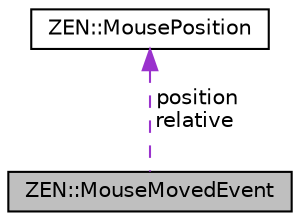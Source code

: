 digraph "ZEN::MouseMovedEvent"
{
 // LATEX_PDF_SIZE
  edge [fontname="Helvetica",fontsize="10",labelfontname="Helvetica",labelfontsize="10"];
  node [fontname="Helvetica",fontsize="10",shape=record];
  Node1 [label="ZEN::MouseMovedEvent",height=0.2,width=0.4,color="black", fillcolor="grey75", style="filled", fontcolor="black",tooltip=" "];
  Node2 -> Node1 [dir="back",color="darkorchid3",fontsize="10",style="dashed",label=" position\nrelative" ,fontname="Helvetica"];
  Node2 [label="ZEN::MousePosition",height=0.2,width=0.4,color="black", fillcolor="white", style="filled",URL="$structZEN_1_1MousePosition.html",tooltip=" "];
}
